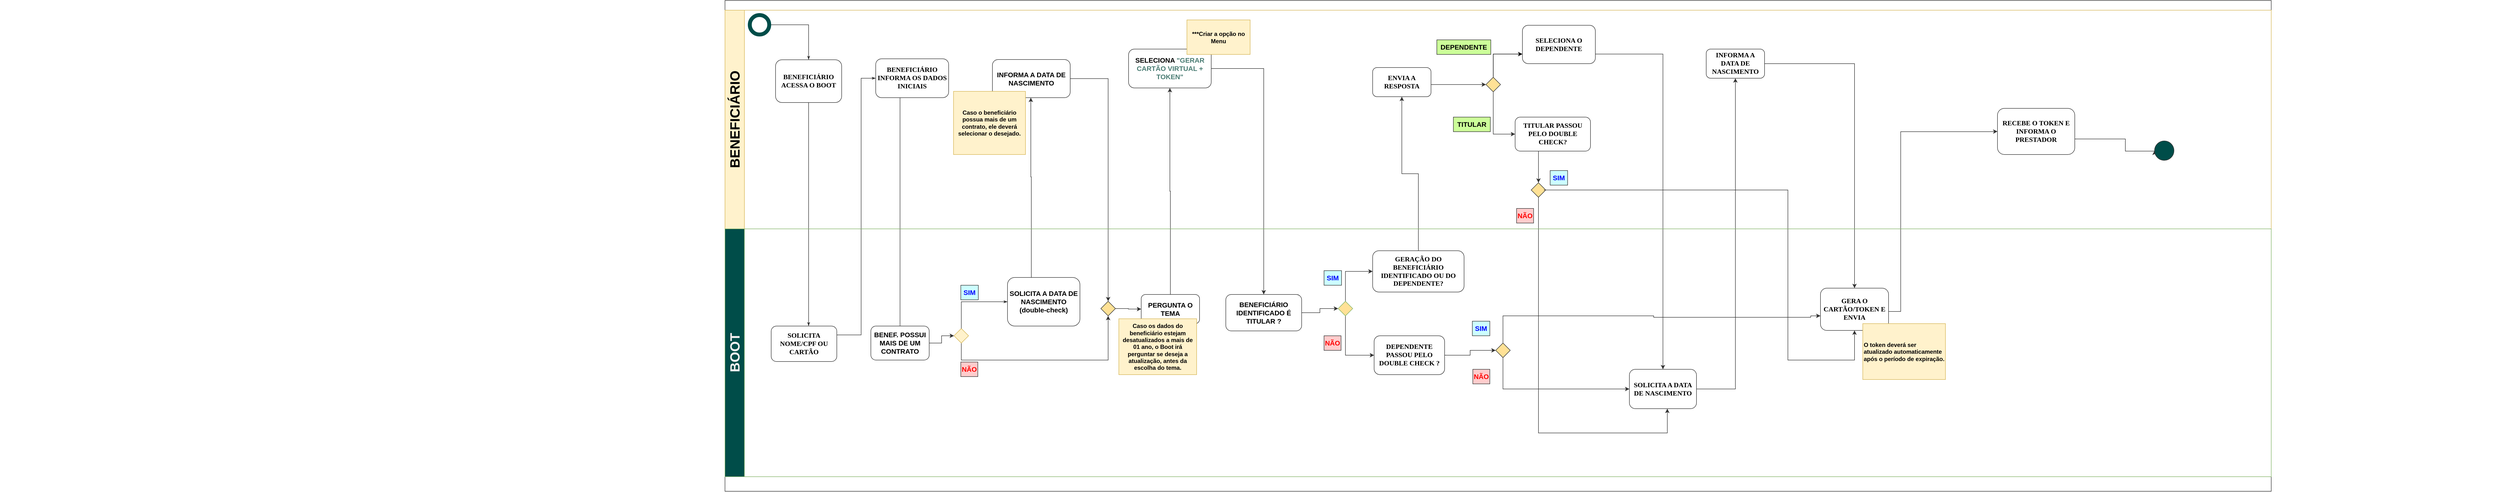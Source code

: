 <mxfile version="24.0.2" type="github">
  <diagram name="Page-1" id="c7488fd3-1785-93aa-aadb-54a6760d102a">
    <mxGraphModel dx="4185" dy="1050" grid="1" gridSize="10" guides="1" tooltips="1" connect="1" arrows="1" fold="1" page="1" pageScale="1" pageWidth="1100" pageHeight="850" background="none" math="0" shadow="0">
      <root>
        <mxCell id="0" />
        <mxCell id="1" parent="0" />
        <mxCell id="2b4e8129b02d487f-1" value="Pool" style="swimlane;html=1;childLayout=stackLayout;horizontal=1;startSize=20;horizontalStack=0;rounded=0;shadow=0;labelBackgroundColor=none;strokeWidth=1;fontFamily=Verdana;fontSize=14;align=center;strokeColor=#333333;fontColor=#FFFFFF;" parent="1" vertex="1">
          <mxGeometry x="-620" y="30" width="3180" height="1010" as="geometry" />
        </mxCell>
        <mxCell id="2b4e8129b02d487f-24" style="edgeStyle=orthogonalEdgeStyle;rounded=0;html=1;labelBackgroundColor=none;startArrow=none;startFill=0;startSize=5;endArrow=classicThin;endFill=1;endSize=5;jettySize=auto;orthogonalLoop=1;strokeWidth=1;fontFamily=Verdana;fontSize=14;strokeColor=#333333;" parent="2b4e8129b02d487f-1" source="2b4e8129b02d487f-6" target="2b4e8129b02d487f-12" edge="1">
          <mxGeometry relative="1" as="geometry">
            <Array as="points">
              <mxPoint x="150" y="200" />
              <mxPoint x="150" y="200" />
            </Array>
          </mxGeometry>
        </mxCell>
        <mxCell id="2b4e8129b02d487f-26" style="edgeStyle=orthogonalEdgeStyle;rounded=0;html=1;labelBackgroundColor=none;startArrow=none;startFill=0;startSize=5;endArrow=classicThin;endFill=1;endSize=5;jettySize=auto;orthogonalLoop=1;strokeWidth=1;fontFamily=Verdana;fontSize=14;entryX=0;entryY=0.5;entryDx=0;entryDy=0;exitX=1;exitY=0.25;exitDx=0;exitDy=0;strokeColor=#333333;" parent="2b4e8129b02d487f-1" source="2b4e8129b02d487f-12" target="2b4e8129b02d487f-7" edge="1">
          <mxGeometry relative="1" as="geometry">
            <mxPoint x="280" y="97" as="targetPoint" />
            <Array as="points">
              <mxPoint x="280" y="688" />
              <mxPoint x="280" y="160" />
            </Array>
          </mxGeometry>
        </mxCell>
        <mxCell id="DA61yKmNvIKPyCM13obE-10" style="edgeStyle=orthogonalEdgeStyle;rounded=0;orthogonalLoop=1;jettySize=auto;html=1;entryX=0.5;entryY=0;entryDx=0;entryDy=0;strokeColor=#333333;fontSize=14;" parent="2b4e8129b02d487f-1" source="2b4e8129b02d487f-7" target="DA61yKmNvIKPyCM13obE-8" edge="1">
          <mxGeometry relative="1" as="geometry">
            <mxPoint x="360" y="400" as="targetPoint" />
            <Array as="points">
              <mxPoint x="360" y="675" />
            </Array>
          </mxGeometry>
        </mxCell>
        <mxCell id="DA61yKmNvIKPyCM13obE-36" value="" style="edgeStyle=orthogonalEdgeStyle;rounded=0;orthogonalLoop=1;jettySize=auto;html=1;strokeColor=#333333;fontSize=14;" parent="2b4e8129b02d487f-1" source="DA61yKmNvIKPyCM13obE-22" target="DA61yKmNvIKPyCM13obE-35" edge="1">
          <mxGeometry relative="1" as="geometry">
            <Array as="points">
              <mxPoint x="630" y="363" />
              <mxPoint x="629" y="363" />
            </Array>
          </mxGeometry>
        </mxCell>
        <mxCell id="DA61yKmNvIKPyCM13obE-41" style="edgeStyle=orthogonalEdgeStyle;rounded=0;orthogonalLoop=1;jettySize=auto;html=1;entryX=0.5;entryY=0;entryDx=0;entryDy=0;entryPerimeter=0;strokeColor=#333333;fontSize=14;" parent="2b4e8129b02d487f-1" source="DA61yKmNvIKPyCM13obE-35" target="DA61yKmNvIKPyCM13obE-46" edge="1">
          <mxGeometry relative="1" as="geometry">
            <mxPoint x="776" y="460" as="targetPoint" />
          </mxGeometry>
        </mxCell>
        <mxCell id="DA61yKmNvIKPyCM13obE-51" value="" style="edgeStyle=orthogonalEdgeStyle;rounded=0;orthogonalLoop=1;jettySize=auto;html=1;strokeColor=#333333;fontSize=14;" parent="2b4e8129b02d487f-1" source="DA61yKmNvIKPyCM13obE-28" target="DA61yKmNvIKPyCM13obE-50" edge="1">
          <mxGeometry relative="1" as="geometry" />
        </mxCell>
        <mxCell id="DA61yKmNvIKPyCM13obE-53" value="" style="edgeStyle=orthogonalEdgeStyle;rounded=0;orthogonalLoop=1;jettySize=auto;html=1;strokeColor=#333333;fontSize=14;" parent="2b4e8129b02d487f-1" source="DA61yKmNvIKPyCM13obE-50" target="DA61yKmNvIKPyCM13obE-52" edge="1">
          <mxGeometry relative="1" as="geometry" />
        </mxCell>
        <mxCell id="DA61yKmNvIKPyCM13obE-93" value="" style="edgeStyle=orthogonalEdgeStyle;rounded=0;orthogonalLoop=1;jettySize=auto;html=1;strokeColor=#333333;fontSize=14;" parent="2b4e8129b02d487f-1" source="DA61yKmNvIKPyCM13obE-88" target="DA61yKmNvIKPyCM13obE-92" edge="1">
          <mxGeometry relative="1" as="geometry" />
        </mxCell>
        <mxCell id="DA61yKmNvIKPyCM13obE-95" value="" style="edgeStyle=orthogonalEdgeStyle;rounded=0;orthogonalLoop=1;jettySize=auto;html=1;strokeColor=#333333;fontSize=14;" parent="2b4e8129b02d487f-1" source="DA61yKmNvIKPyCM13obE-92" target="DA61yKmNvIKPyCM13obE-94" edge="1">
          <mxGeometry relative="1" as="geometry" />
        </mxCell>
        <mxCell id="DA61yKmNvIKPyCM13obE-100" value="" style="edgeStyle=orthogonalEdgeStyle;rounded=0;orthogonalLoop=1;jettySize=auto;html=1;entryX=0;entryY=0.5;entryDx=0;entryDy=0;strokeColor=#333333;fontSize=14;" parent="2b4e8129b02d487f-1" target="DA61yKmNvIKPyCM13obE-90" edge="1">
          <mxGeometry relative="1" as="geometry">
            <mxPoint x="2568" y="243.75" as="targetPoint" />
            <Array as="points">
              <mxPoint x="2418" y="640" />
              <mxPoint x="2418" y="270" />
              <mxPoint x="2600" y="270" />
            </Array>
            <mxPoint x="2361" y="640" as="sourcePoint" />
          </mxGeometry>
        </mxCell>
        <object label="&lt;font style=&quot;font-size: 28px;&quot;&gt;BENEFICIÁRIO&lt;/font&gt;" id="2b4e8129b02d487f-2">
          <mxCell style="swimlane;html=1;startSize=40;horizontal=0;strokeColor=#d6b656;fontSize=14;fillColor=#fff2cc;" parent="2b4e8129b02d487f-1" vertex="1">
            <mxGeometry y="20" width="3180" height="450" as="geometry" />
          </mxCell>
        </object>
        <mxCell id="2b4e8129b02d487f-18" style="edgeStyle=orthogonalEdgeStyle;rounded=0;html=1;labelBackgroundColor=none;startArrow=none;startFill=0;startSize=5;endArrow=classicThin;endFill=1;endSize=5;jettySize=auto;orthogonalLoop=1;strokeWidth=1;fontFamily=Verdana;fontSize=14;strokeColor=#333333;" parent="2b4e8129b02d487f-2" source="2b4e8129b02d487f-5" target="2b4e8129b02d487f-6" edge="1">
          <mxGeometry relative="1" as="geometry" />
        </mxCell>
        <mxCell id="2b4e8129b02d487f-5" value="" style="ellipse;whiteSpace=wrap;html=1;rounded=0;shadow=0;labelBackgroundColor=none;strokeWidth=8;fontFamily=Verdana;fontSize=14;align=center;strokeColor=#004D49;" parent="2b4e8129b02d487f-2" vertex="1">
          <mxGeometry x="51" y="10" width="40" height="40" as="geometry" />
        </mxCell>
        <mxCell id="2b4e8129b02d487f-6" value="&lt;font style=&quot;font-size: 14px;&quot;&gt;BENEFICIÁRIO ACESSA O BOOT&lt;/font&gt;" style="rounded=1;whiteSpace=wrap;html=1;shadow=0;labelBackgroundColor=none;strokeWidth=1;fontFamily=Verdana;fontSize=14;align=center;strokeColor=#333333;fontStyle=1" parent="2b4e8129b02d487f-2" vertex="1">
          <mxGeometry x="104" y="102" width="136" height="88" as="geometry" />
        </mxCell>
        <mxCell id="2b4e8129b02d487f-7" value="&lt;font style=&quot;font-size: 14px;&quot;&gt;BENEFICIÁRIO INFORMA OS DADOS INICIAIS&lt;/font&gt;" style="rounded=1;whiteSpace=wrap;html=1;shadow=0;labelBackgroundColor=none;strokeWidth=1;fontFamily=Verdana;fontSize=14;align=center;strokeColor=#333333;fontStyle=1" parent="2b4e8129b02d487f-2" vertex="1">
          <mxGeometry x="310" y="100" width="150" height="80" as="geometry" />
        </mxCell>
        <mxCell id="DA61yKmNvIKPyCM13obE-35" value="&lt;font style=&quot;font-size: 14px;&quot;&gt;INFORMA A DATA DE NASCIMENTO&lt;/font&gt;" style="whiteSpace=wrap;html=1;rounded=1;strokeColor=#333333;strokeWidth=1;fontStyle=1;fontSize=14;" parent="2b4e8129b02d487f-2" vertex="1">
          <mxGeometry x="550" y="101.5" width="160" height="78.5" as="geometry" />
        </mxCell>
        <mxCell id="DA61yKmNvIKPyCM13obE-50" value="&lt;font style=&quot;font-size: 14px;&quot;&gt;SELECIONA &lt;font color=&quot;#4b7d74&quot;&gt;&quot;GERAR CARTÃO VIRTUAL + TOKEN&quot;&lt;/font&gt;&lt;/font&gt;" style="whiteSpace=wrap;html=1;rounded=1;strokeColor=#333333;strokeWidth=1;fontStyle=1;fontSize=14;" parent="2b4e8129b02d487f-2" vertex="1">
          <mxGeometry x="830" y="80" width="170" height="80" as="geometry" />
        </mxCell>
        <mxCell id="DA61yKmNvIKPyCM13obE-149" value="" style="edgeStyle=orthogonalEdgeStyle;rounded=0;orthogonalLoop=1;jettySize=auto;html=1;strokeColor=#333333;entryX=0;entryY=0.5;entryDx=0;entryDy=0;fontSize=14;" parent="2b4e8129b02d487f-2" source="DA61yKmNvIKPyCM13obE-90" target="H7AT8vPeeisbSveYKysI-2" edge="1">
          <mxGeometry relative="1" as="geometry">
            <mxPoint x="2930" y="290" as="targetPoint" />
            <Array as="points">
              <mxPoint x="2880" y="265" />
              <mxPoint x="2880" y="290" />
            </Array>
          </mxGeometry>
        </mxCell>
        <mxCell id="DA61yKmNvIKPyCM13obE-90" value="&lt;font style=&quot;font-size: 14px;&quot;&gt;RECEBE O TOKEN E INFORMA O PRESTADOR&lt;/font&gt;" style="whiteSpace=wrap;html=1;fontSize=14;fontFamily=Verdana;strokeWidth=1;rounded=1;shadow=0;labelBackgroundColor=none;strokeColor=#333333;fontStyle=1" parent="2b4e8129b02d487f-2" vertex="1">
          <mxGeometry x="2617" y="202" width="159" height="95" as="geometry" />
        </mxCell>
        <mxCell id="DA61yKmNvIKPyCM13obE-92" value="&lt;font style=&quot;font-size: 14px;&quot;&gt;INFORMA A DATA DE NASCIMENTO&lt;/font&gt;" style="whiteSpace=wrap;html=1;fontSize=14;fontFamily=Verdana;strokeWidth=1;rounded=1;shadow=0;labelBackgroundColor=none;strokeColor=#333333;fontStyle=1" parent="2b4e8129b02d487f-2" vertex="1">
          <mxGeometry x="2018" y="80.0" width="120" height="60" as="geometry" />
        </mxCell>
        <mxCell id="DA61yKmNvIKPyCM13obE-107" value="" style="edgeStyle=orthogonalEdgeStyle;rounded=0;orthogonalLoop=1;jettySize=auto;html=1;entryX=0;entryY=0.5;entryDx=0;entryDy=0;entryPerimeter=0;strokeColor=#333333;fontSize=14;" parent="2b4e8129b02d487f-2" source="DA61yKmNvIKPyCM13obE-103" target="DA61yKmNvIKPyCM13obE-105" edge="1">
          <mxGeometry relative="1" as="geometry">
            <mxPoint x="1532" y="130.0" as="targetPoint" />
            <Array as="points">
              <mxPoint x="1460" y="153" />
              <mxPoint x="1460" y="153" />
            </Array>
          </mxGeometry>
        </mxCell>
        <mxCell id="DA61yKmNvIKPyCM13obE-103" value="&lt;font style=&quot;font-size: 14px;&quot;&gt;ENVIA A RESPOSTA&lt;/font&gt;" style="whiteSpace=wrap;html=1;fontSize=14;fontFamily=Verdana;strokeWidth=1;rounded=1;shadow=0;labelBackgroundColor=none;strokeColor=#333333;fontStyle=1" parent="2b4e8129b02d487f-2" vertex="1">
          <mxGeometry x="1332" y="118.0" width="120" height="60" as="geometry" />
        </mxCell>
        <mxCell id="DA61yKmNvIKPyCM13obE-111" value="" style="edgeStyle=orthogonalEdgeStyle;rounded=0;orthogonalLoop=1;jettySize=auto;html=1;exitX=0.5;exitY=1;exitDx=0;exitDy=0;exitPerimeter=0;strokeColor=#333333;fontSize=14;" parent="2b4e8129b02d487f-2" source="DA61yKmNvIKPyCM13obE-105" target="DA61yKmNvIKPyCM13obE-110" edge="1">
          <mxGeometry relative="1" as="geometry">
            <Array as="points">
              <mxPoint x="1580" y="255" />
            </Array>
          </mxGeometry>
        </mxCell>
        <mxCell id="Ahk2WvtnSABUMaK_UGT0-1" value="" style="edgeStyle=orthogonalEdgeStyle;rounded=0;orthogonalLoop=1;jettySize=auto;html=1;exitX=0.5;exitY=0;exitDx=0;exitDy=0;exitPerimeter=0;entryX=0;entryY=0.75;entryDx=0;entryDy=0;" parent="2b4e8129b02d487f-2" source="DA61yKmNvIKPyCM13obE-105" target="DA61yKmNvIKPyCM13obE-108" edge="1">
          <mxGeometry relative="1" as="geometry">
            <mxPoint x="1590" y="130" as="sourcePoint" />
            <mxPoint x="1630" y="90" as="targetPoint" />
            <Array as="points">
              <mxPoint x="1580" y="138" />
              <mxPoint x="1580" y="90" />
            </Array>
          </mxGeometry>
        </mxCell>
        <mxCell id="DA61yKmNvIKPyCM13obE-105" value="&lt;span style=&quot;color: rgba(0, 0, 0, 0); font-family: monospace; font-size: 14px; text-align: start; text-wrap: nowrap;&quot;&gt;%3CmxGraphModel%3E%3Croot%3E%3CmxCell%20id%3D%220%22%2F%3E%3CmxCell%20id%3D%221%22%20parent%3D%220%22%2F%3E%3CmxCell%20id%3D%222%22%20value%3D%22N%C3%83O%22%20style%3D%22text%3Bhtml%3D1%3Balign%3Dcenter%3BverticalAlign%3Dmiddle%3BwhiteSpace%3Dwrap%3Brounded%3D0%3B%22%20vertex%3D%221%22%20parent%3D%221%22%3E%3CmxGeometry%20x%3D%22-16%22%20y%3D%22525%22%20width%3D%2260%22%20height%3D%2230%22%20as%3D%22geometry%22%2F%3E%3C%2FmxCell%3E%3C%2Froot%3E%3C%2FmxGraphModel%3E&lt;/span&gt;" style="strokeWidth=1;html=1;shape=mxgraph.flowchart.decision;whiteSpace=wrap;rounded=1;shadow=0;labelBackgroundColor=none;fontFamily=Verdana;fontSize=14;align=center;strokeColor=#333333;fillColor=#FFE196;" parent="2b4e8129b02d487f-2" vertex="1">
          <mxGeometry x="1565" y="138.0" width="30" height="30" as="geometry" />
        </mxCell>
        <mxCell id="DA61yKmNvIKPyCM13obE-108" value="&lt;font style=&quot;font-size: 14px;&quot;&gt;SELECIONA O DEPENDENTE&lt;/font&gt;" style="whiteSpace=wrap;html=1;fontSize=14;fontFamily=Verdana;strokeWidth=1;rounded=1;shadow=0;labelBackgroundColor=none;strokeColor=#333333;fontStyle=1" parent="2b4e8129b02d487f-2" vertex="1">
          <mxGeometry x="1640" y="31" width="150" height="79" as="geometry" />
        </mxCell>
        <mxCell id="DA61yKmNvIKPyCM13obE-124" value="" style="edgeStyle=orthogonalEdgeStyle;rounded=0;orthogonalLoop=1;jettySize=auto;html=1;exitX=0.5;exitY=1;exitDx=0;exitDy=0;strokeColor=#333333;fontSize=14;" parent="2b4e8129b02d487f-2" source="DA61yKmNvIKPyCM13obE-110" target="DA61yKmNvIKPyCM13obE-121" edge="1">
          <mxGeometry relative="1" as="geometry">
            <Array as="points">
              <mxPoint x="1673" y="290" />
            </Array>
          </mxGeometry>
        </mxCell>
        <mxCell id="DA61yKmNvIKPyCM13obE-110" value="&lt;font style=&quot;font-size: 14px;&quot;&gt;TITULAR PASSOU PELO DOUBLE CHECK?&lt;/font&gt;" style="whiteSpace=wrap;html=1;fontSize=14;fontFamily=Verdana;strokeWidth=1;rounded=1;shadow=0;labelBackgroundColor=none;strokeColor=#333333;fontStyle=1" parent="2b4e8129b02d487f-2" vertex="1">
          <mxGeometry x="1625" y="220" width="155" height="70" as="geometry" />
        </mxCell>
        <mxCell id="DA61yKmNvIKPyCM13obE-121" value="&lt;span style=&quot;color: rgba(0, 0, 0, 0); font-family: monospace; font-size: 14px; text-align: start; text-wrap: nowrap;&quot;&gt;%3CmxGraphModel%3E%3Croot%3E%3CmxCell%20id%3D%220%22%2F%3E%3CmxCell%20id%3D%221%22%20parent%3D%220%22%2F%3E%3CmxCell%20id%3D%222%22%20value%3D%22N%C3%83O%22%20style%3D%22text%3Bhtml%3D1%3Balign%3Dcenter%3BverticalAlign%3Dmiddle%3BwhiteSpace%3Dwrap%3Brounded%3D0%3B%22%20vertex%3D%221%22%20parent%3D%221%22%3E%3CmxGeometry%20x%3D%22-16%22%20y%3D%22525%22%20width%3D%2260%22%20height%3D%2230%22%20as%3D%22geometry%22%2F%3E%3C%2FmxCell%3E%3C%2Froot%3E%3C%2FmxGraphModel%3E&lt;/span&gt;" style="strokeWidth=1;html=1;shape=mxgraph.flowchart.decision;whiteSpace=wrap;rounded=1;shadow=0;labelBackgroundColor=none;fontFamily=Verdana;fontSize=14;align=center;strokeColor=#333333;fillColor=#FFE196;" parent="2b4e8129b02d487f-2" vertex="1">
          <mxGeometry x="1658" y="355.0" width="30" height="30" as="geometry" />
        </mxCell>
        <mxCell id="DA61yKmNvIKPyCM13obE-145" value="DEPENDENTE" style="text;html=1;align=center;verticalAlign=middle;whiteSpace=wrap;rounded=0;fillColor=#CCFF99;fontStyle=1;strokeColor=#333333;fontSize=14;" parent="2b4e8129b02d487f-2" vertex="1">
          <mxGeometry x="1464" y="61" width="111" height="30" as="geometry" />
        </mxCell>
        <mxCell id="DA61yKmNvIKPyCM13obE-214" value="SIM" style="text;color=blue;html=1;align=center;verticalAlign=middle;whiteSpace=wrap;rounded=0;fillColor=#CCFFFF;fontColor=#0000FF;fontStyle=1;labelBackgroundColor=none;strokeColor=#333333;fontSize=14;" parent="2b4e8129b02d487f-2" vertex="1">
          <mxGeometry x="1697" y="330" width="36" height="30" as="geometry" />
        </mxCell>
        <mxCell id="DA61yKmNvIKPyCM13obE-215" value="NÃO" style="text;html=1;align=center;verticalAlign=middle;whiteSpace=wrap;rounded=0;fillColor=#FFCCCC;fontStyle=1;strokeColor=#333333;fontSize=14;fontColor=#FF0000;" parent="2b4e8129b02d487f-2" vertex="1">
          <mxGeometry x="1628" y="408" width="35" height="30" as="geometry" />
        </mxCell>
        <mxCell id="H7AT8vPeeisbSveYKysI-2" value="" style="ellipse;whiteSpace=wrap;html=1;rounded=0;shadow=0;labelBackgroundColor=none;strokeWidth=1;fontFamily=Verdana;fontSize=14;align=center;fillColor=#004d49;strokeColor=#333333;" parent="2b4e8129b02d487f-2" vertex="1">
          <mxGeometry x="2940" y="269" width="40" height="40" as="geometry" />
        </mxCell>
        <mxCell id="Ahk2WvtnSABUMaK_UGT0-10" value="&lt;b&gt;***Criar a opção no Menu&lt;/b&gt;" style="rounded=0;whiteSpace=wrap;html=1;fillColor=#fff2cc;strokeColor=#d6b656;" parent="2b4e8129b02d487f-2" vertex="1">
          <mxGeometry x="950" y="20" width="130" height="71" as="geometry" />
        </mxCell>
        <mxCell id="Ahk2WvtnSABUMaK_UGT0-11" value="&lt;b&gt;Caso o beneficiário possua mais de um contrato, ele deverá selecionar o desejado.&lt;/b&gt;" style="rounded=0;whiteSpace=wrap;html=1;fillColor=#fff2cc;strokeColor=#d6b656;" parent="2b4e8129b02d487f-2" vertex="1">
          <mxGeometry x="470" y="167" width="148" height="130" as="geometry" />
        </mxCell>
        <mxCell id="DA61yKmNvIKPyCM13obE-104" value="" style="edgeStyle=orthogonalEdgeStyle;rounded=0;orthogonalLoop=1;jettySize=auto;html=1;strokeColor=#333333;fontSize=14;" parent="2b4e8129b02d487f-1" source="DA61yKmNvIKPyCM13obE-73" target="DA61yKmNvIKPyCM13obE-103" edge="1">
          <mxGeometry relative="1" as="geometry" />
        </mxCell>
        <mxCell id="DA61yKmNvIKPyCM13obE-120" value="" style="edgeStyle=orthogonalEdgeStyle;rounded=0;orthogonalLoop=1;jettySize=auto;html=1;exitX=1;exitY=0.75;exitDx=0;exitDy=0;strokeColor=#333333;fontSize=14;" parent="2b4e8129b02d487f-1" source="DA61yKmNvIKPyCM13obE-108" target="DA61yKmNvIKPyCM13obE-88" edge="1">
          <mxGeometry relative="1" as="geometry">
            <mxPoint x="1929" y="715" as="targetPoint" />
            <Array as="points">
              <mxPoint x="1929" y="110" />
            </Array>
            <mxPoint x="1780" y="-9" as="sourcePoint" />
          </mxGeometry>
        </mxCell>
        <mxCell id="DA61yKmNvIKPyCM13obE-127" value="" style="edgeStyle=orthogonalEdgeStyle;rounded=0;orthogonalLoop=1;jettySize=auto;html=1;strokeColor=#333333;fontSize=14;exitX=1;exitY=0.5;exitDx=0;exitDy=0;exitPerimeter=0;entryX=0.5;entryY=1;entryDx=0;entryDy=0;" parent="2b4e8129b02d487f-1" target="DA61yKmNvIKPyCM13obE-94" edge="1">
          <mxGeometry relative="1" as="geometry">
            <mxPoint x="2330" y="710" as="targetPoint" />
            <Array as="points">
              <mxPoint x="2186" y="390" />
              <mxPoint x="2186" y="740" />
              <mxPoint x="2323" y="740" />
            </Array>
            <mxPoint x="1684" y="390.0" as="sourcePoint" />
          </mxGeometry>
        </mxCell>
        <mxCell id="DA61yKmNvIKPyCM13obE-133" value="" style="edgeStyle=orthogonalEdgeStyle;rounded=0;orthogonalLoop=1;jettySize=auto;html=1;strokeColor=#333333;fontSize=14;" parent="2b4e8129b02d487f-1" source="DA61yKmNvIKPyCM13obE-121" target="DA61yKmNvIKPyCM13obE-88" edge="1">
          <mxGeometry relative="1" as="geometry">
            <mxPoint x="890" y="440" as="sourcePoint" />
            <mxPoint x="1245" y="850" as="targetPoint" />
            <Array as="points">
              <mxPoint x="1673" y="890" />
              <mxPoint x="1938" y="890" />
            </Array>
          </mxGeometry>
        </mxCell>
        <mxCell id="2b4e8129b02d487f-3" value="&lt;font style=&quot;font-size: 28px;&quot;&gt;BOOT&lt;/font&gt;" style="swimlane;html=1;startSize=40;horizontal=0;strokeColor=#82b366;fontSize=14;fillColor=#004D49;fontColor=#f4f0f0;" parent="2b4e8129b02d487f-1" vertex="1">
          <mxGeometry y="470" width="3180" height="510" as="geometry" />
        </mxCell>
        <mxCell id="2b4e8129b02d487f-12" value="&lt;font style=&quot;font-size: 14px;&quot;&gt;SOLICITA NOME/CPF OU CARTÃO&lt;/font&gt;" style="rounded=1;whiteSpace=wrap;html=1;shadow=0;labelBackgroundColor=none;strokeWidth=1;fontFamily=Verdana;fontSize=14;align=center;strokeColor=#333333;fontStyle=1" parent="2b4e8129b02d487f-3" vertex="1">
          <mxGeometry x="95" y="200" width="135" height="73" as="geometry" />
        </mxCell>
        <mxCell id="DA61yKmNvIKPyCM13obE-29" style="edgeStyle=orthogonalEdgeStyle;rounded=0;orthogonalLoop=1;jettySize=auto;html=1;exitX=0.5;exitY=1;exitDx=0;exitDy=0;exitPerimeter=0;entryX=0.5;entryY=1;entryDx=0;entryDy=0;entryPerimeter=0;strokeColor=#333333;fontSize=14;" parent="2b4e8129b02d487f-3" source="2b4e8129b02d487f-13" target="DA61yKmNvIKPyCM13obE-46" edge="1">
          <mxGeometry relative="1" as="geometry">
            <mxPoint x="736" y="172" as="targetPoint" />
            <Array as="points">
              <mxPoint x="486" y="270" />
              <mxPoint x="788" y="270" />
            </Array>
          </mxGeometry>
        </mxCell>
        <mxCell id="2b4e8129b02d487f-13" value="&lt;span style=&quot;color: rgba(0, 0, 0, 0); font-family: monospace; font-size: 14px; text-align: start; text-wrap: nowrap;&quot;&gt;%3CmxGraphModel%3E%3Croot%3E%3CmxCell%20id%3D%220%22%2F%3E%3CmxCell%20id%3D%221%22%20parent%3D%220%22%2F%3E%3CmxCell%20id%3D%222%22%20value%3D%22N%C3%83O%22%20style%3D%22text%3Bhtml%3D1%3Balign%3Dcenter%3BverticalAlign%3Dmiddle%3BwhiteSpace%3Dwrap%3Brounded%3D0%3B%22%20vertex%3D%221%22%20parent%3D%221%22%3E%3CmxGeometry%20x%3D%22-16%22%20y%3D%22525%22%20width%3D%2260%22%20height%3D%2230%22%20as%3D%22geometry%22%2F%3E%3C%2FmxCell%3E%3C%2Froot%3E%3C%2FmxGraphModel%3E&lt;/span&gt;" style="strokeWidth=1;html=1;shape=mxgraph.flowchart.decision;whiteSpace=wrap;rounded=1;shadow=0;labelBackgroundColor=none;fontFamily=Verdana;fontSize=14;align=center;strokeColor=#d6b656;fillColor=#fff2cc;" parent="2b4e8129b02d487f-3" vertex="1">
          <mxGeometry x="471" y="205.0" width="30" height="30" as="geometry" />
        </mxCell>
        <mxCell id="DA61yKmNvIKPyCM13obE-8" value="&lt;font style=&quot;font-size: 14px;&quot;&gt;BENEF. POSSUI MAIS DE UM CONTRATO&lt;/font&gt;" style="rounded=1;whiteSpace=wrap;html=1;strokeColor=#333333;strokeWidth=1;fontStyle=1;fontSize=14;" parent="2b4e8129b02d487f-3" vertex="1">
          <mxGeometry x="300" y="200" width="120" height="70" as="geometry" />
        </mxCell>
        <mxCell id="DA61yKmNvIKPyCM13obE-20" value="NÃO" style="text;html=1;align=center;verticalAlign=middle;whiteSpace=wrap;rounded=0;fillColor=#FFCCCC;fontColor=#FF0000;fontStyle=1;strokeColor=#333333;fontSize=14;" parent="2b4e8129b02d487f-3" vertex="1">
          <mxGeometry x="485" y="274" width="35" height="30" as="geometry" />
        </mxCell>
        <mxCell id="DA61yKmNvIKPyCM13obE-21" style="edgeStyle=orthogonalEdgeStyle;rounded=0;orthogonalLoop=1;jettySize=auto;html=1;entryX=0;entryY=0.5;entryDx=0;entryDy=0;entryPerimeter=0;strokeColor=#333333;fontSize=14;" parent="2b4e8129b02d487f-3" source="DA61yKmNvIKPyCM13obE-8" target="2b4e8129b02d487f-13" edge="1">
          <mxGeometry relative="1" as="geometry" />
        </mxCell>
        <mxCell id="DA61yKmNvIKPyCM13obE-22" value="&lt;font style=&quot;font-size: 14px;&quot;&gt;SOLICITA A DATA DE NASCIMENTO (double-check)&lt;/font&gt;" style="rounded=1;whiteSpace=wrap;html=1;strokeColor=#333333;strokeWidth=1;fontStyle=1;fontSize=14;" parent="2b4e8129b02d487f-3" vertex="1">
          <mxGeometry x="581" y="100" width="149" height="100" as="geometry" />
        </mxCell>
        <mxCell id="2b4e8129b02d487f-31" style="edgeStyle=orthogonalEdgeStyle;rounded=0;html=1;labelBackgroundColor=none;startArrow=none;startFill=0;startSize=5;endArrow=classicThin;endFill=1;endSize=5;jettySize=auto;orthogonalLoop=1;strokeWidth=1;fontFamily=Verdana;fontSize=14;exitX=0.5;exitY=0;exitDx=0;exitDy=0;exitPerimeter=0;entryX=0;entryY=0.5;entryDx=0;entryDy=0;strokeColor=#333333;" parent="2b4e8129b02d487f-3" source="2b4e8129b02d487f-13" target="DA61yKmNvIKPyCM13obE-22" edge="1">
          <mxGeometry relative="1" as="geometry">
            <mxPoint x="565" y="67" as="sourcePoint" />
            <mxPoint x="546" y="30" as="targetPoint" />
            <Array as="points">
              <mxPoint x="486" y="150" />
            </Array>
          </mxGeometry>
        </mxCell>
        <mxCell id="DA61yKmNvIKPyCM13obE-28" value="&lt;font style=&quot;font-size: 14px;&quot;&gt;PERGUNTA O TEMA&lt;/font&gt;" style="rounded=1;whiteSpace=wrap;html=1;strokeColor=#333333;strokeWidth=1;fontStyle=1;fontSize=14;" parent="2b4e8129b02d487f-3" vertex="1">
          <mxGeometry x="856" y="135" width="120" height="60" as="geometry" />
        </mxCell>
        <mxCell id="DA61yKmNvIKPyCM13obE-32" value="SIM" style="text;color=blue;html=1;align=center;verticalAlign=middle;whiteSpace=wrap;rounded=0;fillColor=#CCFFFF;fontStyle=1;fontColor=#0000FF;strokeColor=#333333;fontSize=14;" parent="2b4e8129b02d487f-3" vertex="1">
          <mxGeometry x="485" y="116" width="36" height="30" as="geometry" />
        </mxCell>
        <mxCell id="DA61yKmNvIKPyCM13obE-49" style="edgeStyle=orthogonalEdgeStyle;rounded=0;orthogonalLoop=1;jettySize=auto;html=1;entryX=0;entryY=0.5;entryDx=0;entryDy=0;strokeColor=#333333;fontSize=14;" parent="2b4e8129b02d487f-3" source="DA61yKmNvIKPyCM13obE-46" target="DA61yKmNvIKPyCM13obE-28" edge="1">
          <mxGeometry relative="1" as="geometry" />
        </mxCell>
        <mxCell id="DA61yKmNvIKPyCM13obE-46" value="&lt;span style=&quot;color: rgba(0, 0, 0, 0); font-family: monospace; font-size: 14px; text-align: start; text-wrap: nowrap;&quot;&gt;%3CmxGraphModel%3E%3Croot%3E%3CmxCell%20id%3D%220%22%2F%3E%3CmxCell%20id%3D%221%22%20parent%3D%220%22%2F%3E%3CmxCell%20id%3D%222%22%20value%3D%22N%C3%83O%22%20style%3D%22text%3Bhtml%3D1%3Balign%3Dcenter%3BverticalAlign%3Dmiddle%3BwhiteSpace%3Dwrap%3Brounded%3D0%3B%22%20vertex%3D%221%22%20parent%3D%221%22%3E%3CmxGeometry%20x%3D%22-16%22%20y%3D%22525%22%20width%3D%2260%22%20height%3D%2230%22%20as%3D%22geometry%22%2F%3E%3C%2FmxCell%3E%3C%2Froot%3E%3C%2FmxGraphModel%3E&lt;/span&gt;" style="strokeWidth=1;html=1;shape=mxgraph.flowchart.decision;whiteSpace=wrap;rounded=1;shadow=0;labelBackgroundColor=none;fontFamily=Verdana;fontSize=14;align=center;strokeColor=#333333;fillColor=#ffe196;" parent="2b4e8129b02d487f-3" vertex="1">
          <mxGeometry x="773" y="149.0" width="30" height="30" as="geometry" />
        </mxCell>
        <mxCell id="DA61yKmNvIKPyCM13obE-57" value="" style="edgeStyle=orthogonalEdgeStyle;rounded=0;orthogonalLoop=1;jettySize=auto;html=1;entryX=0;entryY=0.5;entryDx=0;entryDy=0;entryPerimeter=0;strokeColor=#333333;fontSize=14;" parent="2b4e8129b02d487f-3" source="DA61yKmNvIKPyCM13obE-52" target="DA61yKmNvIKPyCM13obE-58" edge="1">
          <mxGeometry relative="1" as="geometry">
            <mxPoint x="1286" y="162.5" as="targetPoint" />
          </mxGeometry>
        </mxCell>
        <mxCell id="DA61yKmNvIKPyCM13obE-52" value="&lt;font style=&quot;font-size: 14px;&quot;&gt;BENEFICIÁRIO IDENTIFICADO É TITULAR ?&lt;/font&gt;" style="whiteSpace=wrap;html=1;rounded=1;strokeColor=#333333;fontStyle=1;fontSize=14;" parent="2b4e8129b02d487f-3" vertex="1">
          <mxGeometry x="1030" y="135" width="156" height="75" as="geometry" />
        </mxCell>
        <mxCell id="DA61yKmNvIKPyCM13obE-74" value="" style="edgeStyle=orthogonalEdgeStyle;rounded=0;orthogonalLoop=1;jettySize=auto;html=1;entryX=0;entryY=0.5;entryDx=0;entryDy=0;exitX=0.5;exitY=0;exitDx=0;exitDy=0;exitPerimeter=0;strokeColor=#333333;fontSize=14;" parent="2b4e8129b02d487f-3" source="DA61yKmNvIKPyCM13obE-58" target="DA61yKmNvIKPyCM13obE-73" edge="1">
          <mxGeometry relative="1" as="geometry" />
        </mxCell>
        <mxCell id="DA61yKmNvIKPyCM13obE-76" value="" style="edgeStyle=orthogonalEdgeStyle;rounded=0;orthogonalLoop=1;jettySize=auto;html=1;exitX=0.5;exitY=1;exitDx=0;exitDy=0;exitPerimeter=0;entryX=0;entryY=0.5;entryDx=0;entryDy=0;strokeColor=#333333;fontSize=14;" parent="2b4e8129b02d487f-3" source="DA61yKmNvIKPyCM13obE-58" target="DA61yKmNvIKPyCM13obE-75" edge="1">
          <mxGeometry relative="1" as="geometry" />
        </mxCell>
        <mxCell id="DA61yKmNvIKPyCM13obE-58" value="&lt;span style=&quot;color: rgba(0, 0, 0, 0); font-family: monospace; font-size: 14px; text-align: start; text-wrap: nowrap;&quot;&gt;%3CmxGraphModel%3E%3Croot%3E%3CmxCell%20id%3D%220%22%2F%3E%3CmxCell%20id%3D%221%22%20parent%3D%220%22%2F%3E%3CmxCell%20id%3D%222%22%20value%3D%22N%C3%83O%22%20style%3D%22text%3Bhtml%3D1%3Balign%3Dcenter%3BverticalAlign%3Dmiddle%3BwhiteSpace%3Dwrap%3Brounded%3D0%3B%22%20vertex%3D%221%22%20parent%3D%221%22%3E%3CmxGeometry%20x%3D%22-16%22%20y%3D%22525%22%20width%3D%2260%22%20height%3D%2230%22%20as%3D%22geometry%22%2F%3E%3C%2FmxCell%3E%3C%2Froot%3E%3C%2FmxGraphModel%3E&lt;/span&gt;" style="strokeWidth=1;html=1;shape=mxgraph.flowchart.decision;whiteSpace=wrap;rounded=1;shadow=0;labelBackgroundColor=none;fontFamily=Verdana;fontSize=14;align=center;strokeColor=#82b366;fillColor=#FFE196;" parent="2b4e8129b02d487f-3" vertex="1">
          <mxGeometry x="1261" y="149.0" width="30" height="30" as="geometry" />
        </mxCell>
        <mxCell id="DA61yKmNvIKPyCM13obE-73" value="&lt;font style=&quot;font-size: 14px;&quot;&gt;GERAÇÃO DO BENEFICIÁRIO IDENTIFICADO OU DO DEPENDENTE?&lt;/font&gt;" style="whiteSpace=wrap;html=1;fontSize=14;fontFamily=Verdana;strokeWidth=1;rounded=1;shadow=0;labelBackgroundColor=none;strokeColor=#333333;fontStyle=1" parent="2b4e8129b02d487f-3" vertex="1">
          <mxGeometry x="1332" y="45" width="188" height="85" as="geometry" />
        </mxCell>
        <mxCell id="DA61yKmNvIKPyCM13obE-80" value="" style="edgeStyle=orthogonalEdgeStyle;rounded=0;orthogonalLoop=1;jettySize=auto;html=1;entryX=0;entryY=0.5;entryDx=0;entryDy=0;entryPerimeter=0;strokeColor=#333333;fontSize=14;" parent="2b4e8129b02d487f-3" source="DA61yKmNvIKPyCM13obE-75" target="DA61yKmNvIKPyCM13obE-83" edge="1">
          <mxGeometry relative="1" as="geometry">
            <mxPoint x="1555" y="250" as="targetPoint" />
          </mxGeometry>
        </mxCell>
        <mxCell id="DA61yKmNvIKPyCM13obE-75" value="&lt;font style=&quot;font-size: 14px;&quot;&gt;DEPENDENTE PASSOU PELO DOUBLE CHECK ?&lt;/font&gt;" style="whiteSpace=wrap;html=1;fontSize=14;fontFamily=Verdana;strokeWidth=1;rounded=1;shadow=0;labelBackgroundColor=none;strokeColor=#333333;fontStyle=1" parent="2b4e8129b02d487f-3" vertex="1">
          <mxGeometry x="1335" y="220" width="145" height="80" as="geometry" />
        </mxCell>
        <mxCell id="DA61yKmNvIKPyCM13obE-89" value="" style="edgeStyle=orthogonalEdgeStyle;rounded=0;orthogonalLoop=1;jettySize=auto;html=1;exitX=0.5;exitY=1;exitDx=0;exitDy=0;exitPerimeter=0;entryX=0;entryY=0.5;entryDx=0;entryDy=0;strokeColor=#333333;fontSize=14;" parent="2b4e8129b02d487f-3" source="DA61yKmNvIKPyCM13obE-83" target="DA61yKmNvIKPyCM13obE-88" edge="1">
          <mxGeometry relative="1" as="geometry" />
        </mxCell>
        <mxCell id="DA61yKmNvIKPyCM13obE-97" value="" style="edgeStyle=orthogonalEdgeStyle;rounded=0;orthogonalLoop=1;jettySize=auto;html=1;strokeColor=#333333;fontSize=14;exitX=0.5;exitY=0;exitDx=0;exitDy=0;exitPerimeter=0;" parent="2b4e8129b02d487f-3" source="DA61yKmNvIKPyCM13obE-83" edge="1">
          <mxGeometry relative="1" as="geometry">
            <mxPoint x="2253" y="179" as="targetPoint" />
            <Array as="points">
              <mxPoint x="1600" y="179" />
              <mxPoint x="1910" y="179" />
              <mxPoint x="1910" y="182" />
              <mxPoint x="2233" y="182" />
              <mxPoint x="2233" y="179" />
            </Array>
            <mxPoint x="1613" y="236" as="sourcePoint" />
          </mxGeometry>
        </mxCell>
        <mxCell id="DA61yKmNvIKPyCM13obE-83" value="&lt;span style=&quot;color: rgba(0, 0, 0, 0); font-family: monospace; font-size: 14px; text-align: start; text-wrap: nowrap;&quot;&gt;%3CmxGraphModel%3E%3Croot%3E%3CmxCell%20id%3D%220%22%2F%3E%3CmxCell%20id%3D%221%22%20parent%3D%220%22%2F%3E%3CmxCell%20id%3D%222%22%20value%3D%22N%C3%83O%22%20style%3D%22text%3Bhtml%3D1%3Balign%3Dcenter%3BverticalAlign%3Dmiddle%3BwhiteSpace%3Dwrap%3Brounded%3D0%3B%22%20vertex%3D%221%22%20parent%3D%221%22%3E%3CmxGeometry%20x%3D%22-16%22%20y%3D%22525%22%20width%3D%2260%22%20height%3D%2230%22%20as%3D%22geometry%22%2F%3E%3C%2FmxCell%3E%3C%2Froot%3E%3C%2FmxGraphModel%3E&lt;/span&gt;" style="strokeWidth=1;html=1;shape=mxgraph.flowchart.decision;whiteSpace=wrap;rounded=1;shadow=0;labelBackgroundColor=none;fontFamily=Verdana;fontSize=14;align=center;strokeColor=#333333;fillColor=#FFE196;" parent="2b4e8129b02d487f-3" vertex="1">
          <mxGeometry x="1585" y="235.0" width="30" height="30" as="geometry" />
        </mxCell>
        <mxCell id="DA61yKmNvIKPyCM13obE-88" value="&lt;font style=&quot;font-size: 14px;&quot;&gt;SOLICITA A DATA DE NASCIMENTO&lt;/font&gt;" style="whiteSpace=wrap;html=1;fontSize=14;fontFamily=Verdana;strokeWidth=1;rounded=1;shadow=0;labelBackgroundColor=none;strokeColor=#333333;fontStyle=1" parent="2b4e8129b02d487f-3" vertex="1">
          <mxGeometry x="1860" y="289" width="138" height="81" as="geometry" />
        </mxCell>
        <mxCell id="DA61yKmNvIKPyCM13obE-94" value="&lt;font style=&quot;font-size: 14px;&quot;&gt;GERA O CARTÃO/TOKEN E ENVIA&lt;/font&gt;" style="whiteSpace=wrap;html=1;fontSize=14;fontFamily=Verdana;strokeWidth=1;rounded=1;shadow=0;labelBackgroundColor=none;strokeColor=#333333;fontStyle=1" parent="2b4e8129b02d487f-3" vertex="1">
          <mxGeometry x="2253" y="122" width="140" height="87" as="geometry" />
        </mxCell>
        <mxCell id="DA61yKmNvIKPyCM13obE-210" value="SIM" style="text;color=blue;html=1;align=center;verticalAlign=middle;whiteSpace=wrap;rounded=0;fillColor=#CCFFFF;fontStyle=1;fontColor=#0000FF;strokeColor=#333333;fontSize=14;" parent="2b4e8129b02d487f-3" vertex="1">
          <mxGeometry x="1537" y="190" width="36" height="30" as="geometry" />
        </mxCell>
        <mxCell id="DA61yKmNvIKPyCM13obE-211" value="NÃO" style="text;html=1;align=center;verticalAlign=middle;whiteSpace=wrap;rounded=0;fillColor=#FFCCCC;fontColor=#FF0000;fontStyle=1;strokeColor=#333333;fontSize=14;" parent="2b4e8129b02d487f-3" vertex="1">
          <mxGeometry x="1538" y="289" width="35" height="30" as="geometry" />
        </mxCell>
        <mxCell id="DA61yKmNvIKPyCM13obE-212" value="SIM" style="text;color=blue;html=1;align=center;verticalAlign=middle;whiteSpace=wrap;rounded=0;fillColor=#CCFFFF;fontStyle=1;fontColor=#0000FF;strokeColor=#333333;fontSize=14;" parent="2b4e8129b02d487f-3" vertex="1">
          <mxGeometry x="1232" y="86" width="36" height="30" as="geometry" />
        </mxCell>
        <mxCell id="DA61yKmNvIKPyCM13obE-213" value="NÃO" style="text;html=1;align=center;verticalAlign=middle;whiteSpace=wrap;rounded=0;fillColor=#FFCCCC;fontColor=#FF0000;fontStyle=1;strokeColor=#333333;fontSize=14;" parent="2b4e8129b02d487f-3" vertex="1">
          <mxGeometry x="1232" y="220" width="35" height="30" as="geometry" />
        </mxCell>
        <mxCell id="Ahk2WvtnSABUMaK_UGT0-9" value="&lt;div style=&quot;&quot;&gt;&lt;span style=&quot;background-color: initial;&quot;&gt;&lt;b&gt;O token deverá ser atualizado automaticamente após o período de expiração.&lt;/b&gt;&lt;/span&gt;&lt;/div&gt;" style="rounded=0;whiteSpace=wrap;html=1;fillColor=#fff2cc;strokeColor=#d6b656;align=left;" parent="2b4e8129b02d487f-3" vertex="1">
          <mxGeometry x="2340" y="195" width="170" height="115" as="geometry" />
        </mxCell>
        <mxCell id="Ahk2WvtnSABUMaK_UGT0-12" value="Caso os dados do beneficiário estejam desatualizados a mais de 01 ano, o Boot irá perguntar se deseja a atualização, antes da escolha do tema." style="rounded=0;whiteSpace=wrap;html=1;fillColor=#fff2cc;strokeColor=#d6b656;fontStyle=1" parent="2b4e8129b02d487f-3" vertex="1">
          <mxGeometry x="810" y="185" width="160" height="115" as="geometry" />
        </mxCell>
        <mxCell id="DA61yKmNvIKPyCM13obE-146" value="TITULAR" style="text;html=1;align=center;verticalAlign=middle;whiteSpace=wrap;rounded=0;fillColor=#CCFF99;fontStyle=1;strokeColor=#333333;fontSize=14;" parent="1" vertex="1">
          <mxGeometry x="878" y="270" width="76" height="30" as="geometry" />
        </mxCell>
      </root>
    </mxGraphModel>
  </diagram>
</mxfile>
